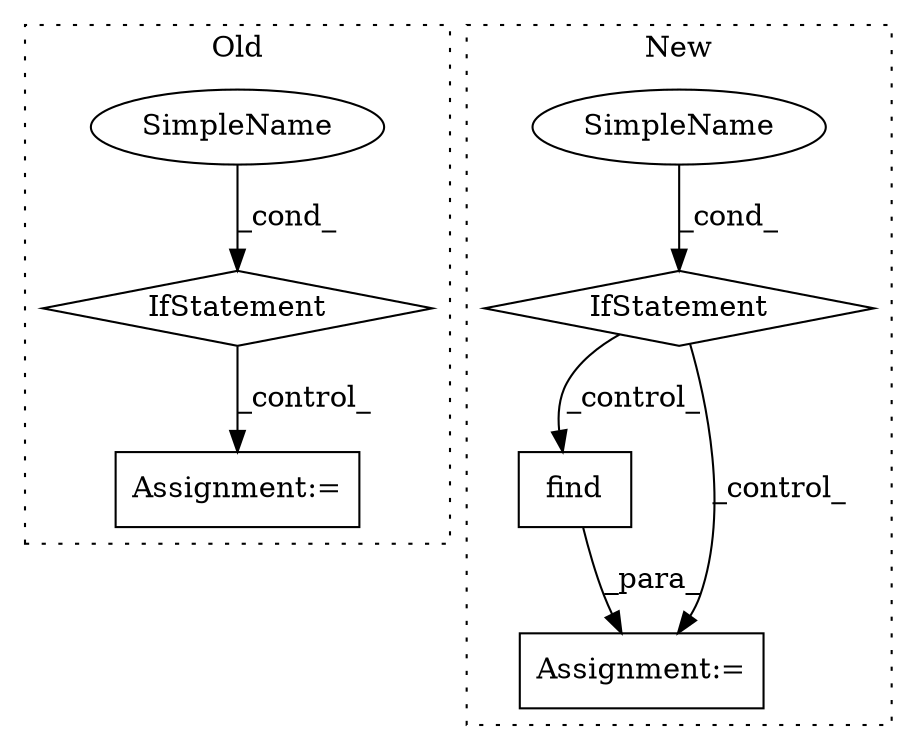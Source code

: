 digraph G {
subgraph cluster0 {
1 [label="IfStatement" a="25" s="3992,4012" l="8,2" shape="diamond"];
6 [label="Assignment:=" a="7" s="4406" l="1" shape="box"];
7 [label="SimpleName" a="42" s="" l="" shape="ellipse"];
label = "Old";
style="dotted";
}
subgraph cluster1 {
2 [label="find" a="32" s="4246,4258" l="5,1" shape="box"];
3 [label="Assignment:=" a="7" s="4240" l="1" shape="box"];
4 [label="SimpleName" a="42" s="" l="" shape="ellipse"];
5 [label="IfStatement" a="25" s="4123,4175" l="10,3" shape="diamond"];
label = "New";
style="dotted";
}
1 -> 6 [label="_control_"];
2 -> 3 [label="_para_"];
4 -> 5 [label="_cond_"];
5 -> 2 [label="_control_"];
5 -> 3 [label="_control_"];
7 -> 1 [label="_cond_"];
}